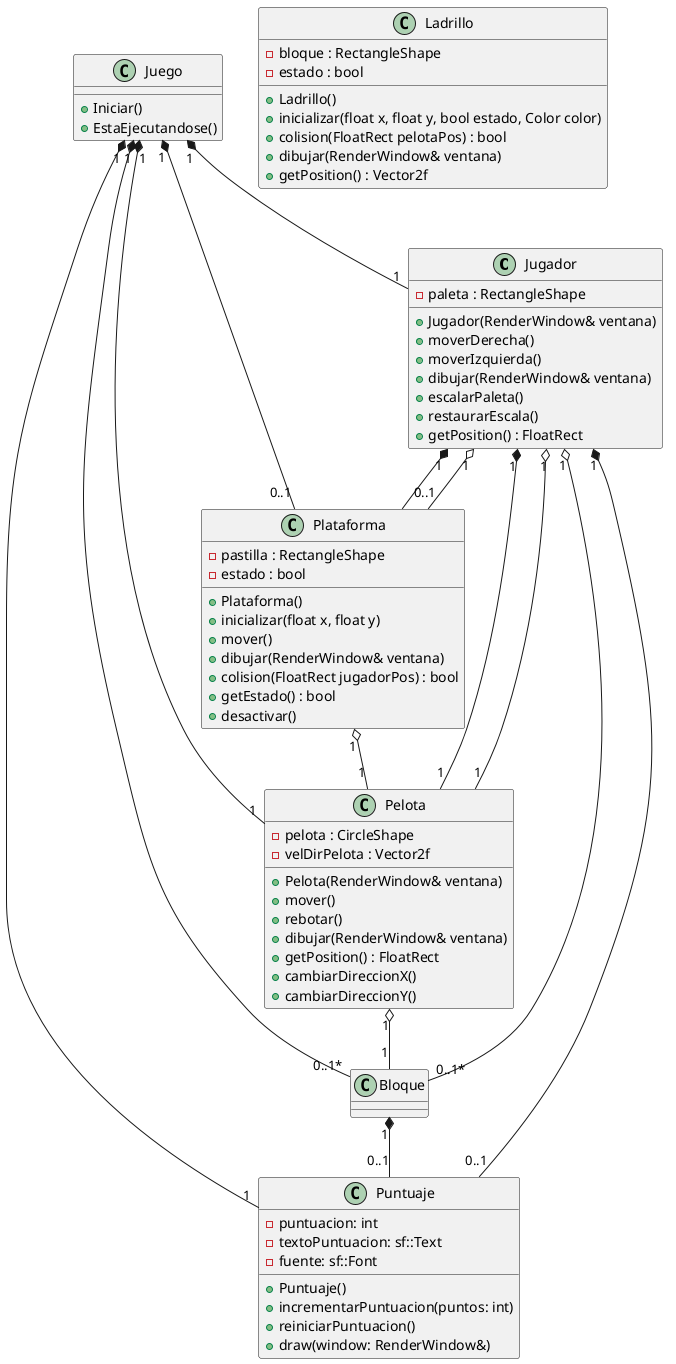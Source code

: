 @startuml Arkanoid

class Jugador {
  + Jugador(RenderWindow& ventana)
  + moverDerecha()
  + moverIzquierda()
  + dibujar(RenderWindow& ventana)
  + escalarPaleta()
  + restaurarEscala()
  + getPosition() : FloatRect
  - paleta : RectangleShape
}

class Puntuaje {
  - puntuacion: int
  - textoPuntuacion: sf::Text
  - fuente: sf::Font
  + Puntuaje()
  + incrementarPuntuacion(puntos: int)
  + reiniciarPuntuacion()
  + draw(window: RenderWindow&)
}

class Ladrillo {
  + Ladrillo()
  + inicializar(float x, float y, bool estado, Color color)
  + colision(FloatRect pelotaPos) : bool
  + dibujar(RenderWindow& ventana)
  + getPosition() : Vector2f
  - bloque : RectangleShape
  - estado : bool
}

class Pelota {
  + Pelota(RenderWindow& ventana)
  + mover()
  + rebotar()
  + dibujar(RenderWindow& ventana)
  + getPosition() : FloatRect
  + cambiarDireccionX()
  + cambiarDireccionY()
  - pelota : CircleShape
  - velDirPelota : Vector2f
}

class Plataforma {
  + Plataforma()
  + inicializar(float x, float y)
  + mover()
  + dibujar(RenderWindow& ventana)
  + colision(FloatRect jugadorPos) : bool
  + getEstado() : bool
  + desactivar()
  - pastilla : RectangleShape
  - estado : bool
}

class Juego {
  + Iniciar()
  + EstaEjecutandose()
}

Jugador "1" *-- "1" Pelota
Jugador "1" o-- "1" Pelota
Jugador "1" o-- "0..1*" Bloque
Jugador "1" *-- Plataforma
Jugador "1" o-- "0..1" Plataforma
Jugador "1" *-- "0..1" Puntuaje

Juego "1" *-- "1" Jugador
Juego "1" *-- "0..1*" Bloque
Juego "1" *-- "1" Pelota
Juego "1" *-- "0..1" Plataforma
Juego "1" *-- "1" Puntuaje

Bloque "1" *-- "0..1" Puntuaje
Pelota "1" o-- "1" Bloque
Plataforma "1" o-- "1" Pelota

@enduml